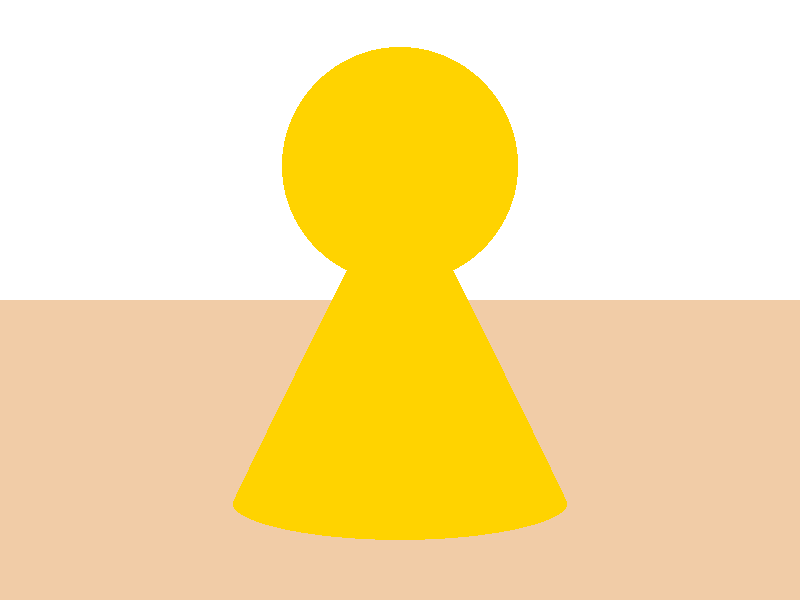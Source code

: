 
// POV-Ray 3.6 / 3.7 Scene File "povpawn.pov"
// author: Friedrich A. Lohmueller, Aug-2005/Jan-2011
// email:  Friedrich.Lohmueller_at_t-online.de
// homepage: http://www.f-lohmueller.de
//
#version 3.6; // 3.7;
global_settings{ assumed_gamma 1.0 }
#default{ finish{ ambient 0.1 diffuse 0.9 }}

#include "colors.inc"
#include "textures.inc"
// camera ------------------------------------------------------------------
#declare Cam0 =camera {ultra_wide_angle angle 45
                                        location  <0.0 , 0.6 ,-3.0>
                                        right     x*image_width/image_height
                                        look_at   <0.0 , 0.6 , 0.0>}
#declare Cam1 =camera {ultra_wide_angle angle 90
                                        location  <1.2 , 0.3 ,-0.9>
                                        right     x*image_width/image_height
                                        look_at   <0.0 , 0.7 , 0.5>}
camera{Cam0}                                                     //<1
// sun ---------------------------------------------------------------------
light_source{<1500,2500,-2500> color White}
// sky ---------------------------------------------------------------------
sphere{<0,0,0>,1 hollow
             texture{pigment{gradient <0,1,0>
                             color_map{[0 color White]
                                       [1 color Blue  ]}
		             quick_color White }
	             finish {ambient 1 diffuse 0} }
              scale 10000}
// ground------------------------------------------------------------------
plane{ <0,1,0>, 0
       texture{ pigment { color rgb <0.80,0.55,0.35>*1.1}
                normal  { bumps 0.75 scale 0.035  }
                finish  { phong 0.1 }
              } // end of texture
     } // end of plane
//==========================================================================
union{                                                                 //<2
sphere{<0,1,0>,0.35}
cone   {<0,0,0>,0.5,<0,1,0>,0.0}
texture {pigment{ color rgb<1,0.65,0>}
         finish { phong 0.5}} }
//------------------------------------------------------------- end ------------------------------------

/*
//Fuer das 2. Bild                                    - For the 2nd image
//aendert man die Zeile mit der Marke //<1 wie folgt: - change line marked //<1 as follows:
camera {Cam1}

//und die Zeilen ab der Marke //<2 wie folgt:         - change lines starting from mark //<2 as follows:
//------------------------------------------------------------------------------------------------------
#declare Pawn = union{     //[pawn = Bauer(Schachfigur)]
sphere{<0,1,0>,0.35}
cone   {<0,0,0>,0.5,<0,1,0>,0.0}
texture {pigment{ color rgb<1,0.65,0>}
         finish { phong 0.5}}}
//-----------------------------------------------------------------
union{
object{ Pawn translate < 0.0, 0.0, 0.0>}
object{ Pawn translate < 0.0, 0.0, 1.2>}
object{ Pawn translate < 0.0, 0.0, 2.4>}
rotate<0,0,0> translate<0,0.7,0>}
*/
//------------------------------------------------------------- end -----------------------------------
